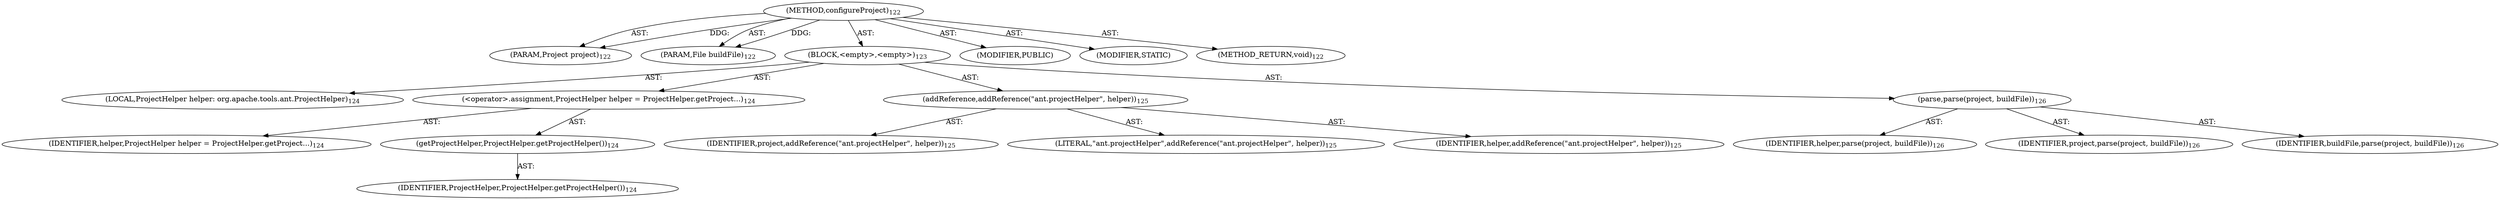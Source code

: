 digraph "configureProject" {  
"111669149696" [label = <(METHOD,configureProject)<SUB>122</SUB>> ]
"115964116993" [label = <(PARAM,Project project)<SUB>122</SUB>> ]
"115964116994" [label = <(PARAM,File buildFile)<SUB>122</SUB>> ]
"25769803776" [label = <(BLOCK,&lt;empty&gt;,&lt;empty&gt;)<SUB>123</SUB>> ]
"94489280512" [label = <(LOCAL,ProjectHelper helper: org.apache.tools.ant.ProjectHelper)<SUB>124</SUB>> ]
"30064771072" [label = <(&lt;operator&gt;.assignment,ProjectHelper helper = ProjectHelper.getProject...)<SUB>124</SUB>> ]
"68719476737" [label = <(IDENTIFIER,helper,ProjectHelper helper = ProjectHelper.getProject...)<SUB>124</SUB>> ]
"30064771073" [label = <(getProjectHelper,ProjectHelper.getProjectHelper())<SUB>124</SUB>> ]
"68719476738" [label = <(IDENTIFIER,ProjectHelper,ProjectHelper.getProjectHelper())<SUB>124</SUB>> ]
"30064771074" [label = <(addReference,addReference(&quot;ant.projectHelper&quot;, helper))<SUB>125</SUB>> ]
"68719476739" [label = <(IDENTIFIER,project,addReference(&quot;ant.projectHelper&quot;, helper))<SUB>125</SUB>> ]
"90194313216" [label = <(LITERAL,&quot;ant.projectHelper&quot;,addReference(&quot;ant.projectHelper&quot;, helper))<SUB>125</SUB>> ]
"68719476740" [label = <(IDENTIFIER,helper,addReference(&quot;ant.projectHelper&quot;, helper))<SUB>125</SUB>> ]
"30064771075" [label = <(parse,parse(project, buildFile))<SUB>126</SUB>> ]
"68719476741" [label = <(IDENTIFIER,helper,parse(project, buildFile))<SUB>126</SUB>> ]
"68719476742" [label = <(IDENTIFIER,project,parse(project, buildFile))<SUB>126</SUB>> ]
"68719476743" [label = <(IDENTIFIER,buildFile,parse(project, buildFile))<SUB>126</SUB>> ]
"133143986186" [label = <(MODIFIER,PUBLIC)> ]
"133143986187" [label = <(MODIFIER,STATIC)> ]
"128849018880" [label = <(METHOD_RETURN,void)<SUB>122</SUB>> ]
  "111669149696" -> "115964116993"  [ label = "AST: "] 
  "111669149696" -> "115964116994"  [ label = "AST: "] 
  "111669149696" -> "25769803776"  [ label = "AST: "] 
  "111669149696" -> "133143986186"  [ label = "AST: "] 
  "111669149696" -> "133143986187"  [ label = "AST: "] 
  "111669149696" -> "128849018880"  [ label = "AST: "] 
  "25769803776" -> "94489280512"  [ label = "AST: "] 
  "25769803776" -> "30064771072"  [ label = "AST: "] 
  "25769803776" -> "30064771074"  [ label = "AST: "] 
  "25769803776" -> "30064771075"  [ label = "AST: "] 
  "30064771072" -> "68719476737"  [ label = "AST: "] 
  "30064771072" -> "30064771073"  [ label = "AST: "] 
  "30064771073" -> "68719476738"  [ label = "AST: "] 
  "30064771074" -> "68719476739"  [ label = "AST: "] 
  "30064771074" -> "90194313216"  [ label = "AST: "] 
  "30064771074" -> "68719476740"  [ label = "AST: "] 
  "30064771075" -> "68719476741"  [ label = "AST: "] 
  "30064771075" -> "68719476742"  [ label = "AST: "] 
  "30064771075" -> "68719476743"  [ label = "AST: "] 
  "111669149696" -> "115964116993"  [ label = "DDG: "] 
  "111669149696" -> "115964116994"  [ label = "DDG: "] 
}

